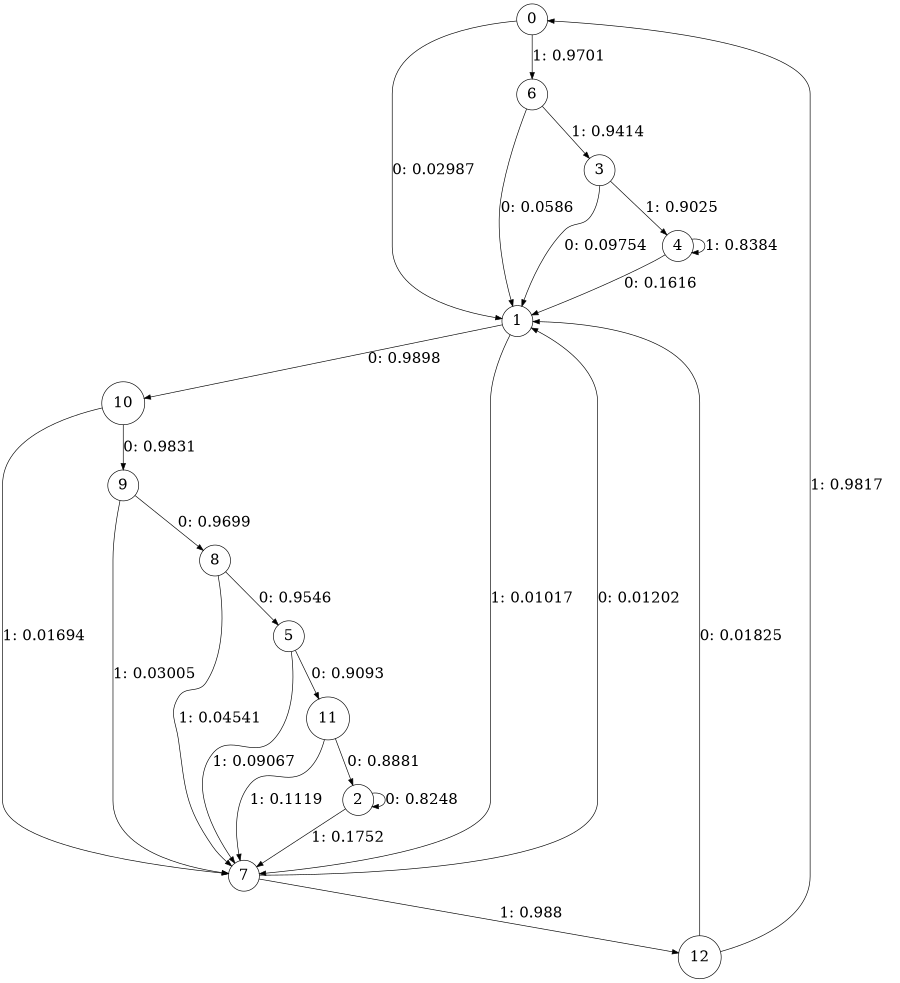 digraph "ch2_face_grouped_df_L9" {
size = "6,8.5";
ratio = "fill";
node [shape = circle];
node [fontsize = 24];
edge [fontsize = 24];
0 -> 1 [label = "0: 0.02987  "];
0 -> 6 [label = "1: 0.9701   "];
1 -> 10 [label = "0: 0.9898   "];
1 -> 7 [label = "1: 0.01017  "];
2 -> 2 [label = "0: 0.8248   "];
2 -> 7 [label = "1: 0.1752   "];
3 -> 1 [label = "0: 0.09754  "];
3 -> 4 [label = "1: 0.9025   "];
4 -> 1 [label = "0: 0.1616   "];
4 -> 4 [label = "1: 0.8384   "];
5 -> 11 [label = "0: 0.9093   "];
5 -> 7 [label = "1: 0.09067  "];
6 -> 1 [label = "0: 0.0586   "];
6 -> 3 [label = "1: 0.9414   "];
7 -> 1 [label = "0: 0.01202  "];
7 -> 12 [label = "1: 0.988    "];
8 -> 5 [label = "0: 0.9546   "];
8 -> 7 [label = "1: 0.04541  "];
9 -> 8 [label = "0: 0.9699   "];
9 -> 7 [label = "1: 0.03005  "];
10 -> 9 [label = "0: 0.9831   "];
10 -> 7 [label = "1: 0.01694  "];
11 -> 2 [label = "0: 0.8881   "];
11 -> 7 [label = "1: 0.1119   "];
12 -> 1 [label = "0: 0.01825  "];
12 -> 0 [label = "1: 0.9817   "];
}
